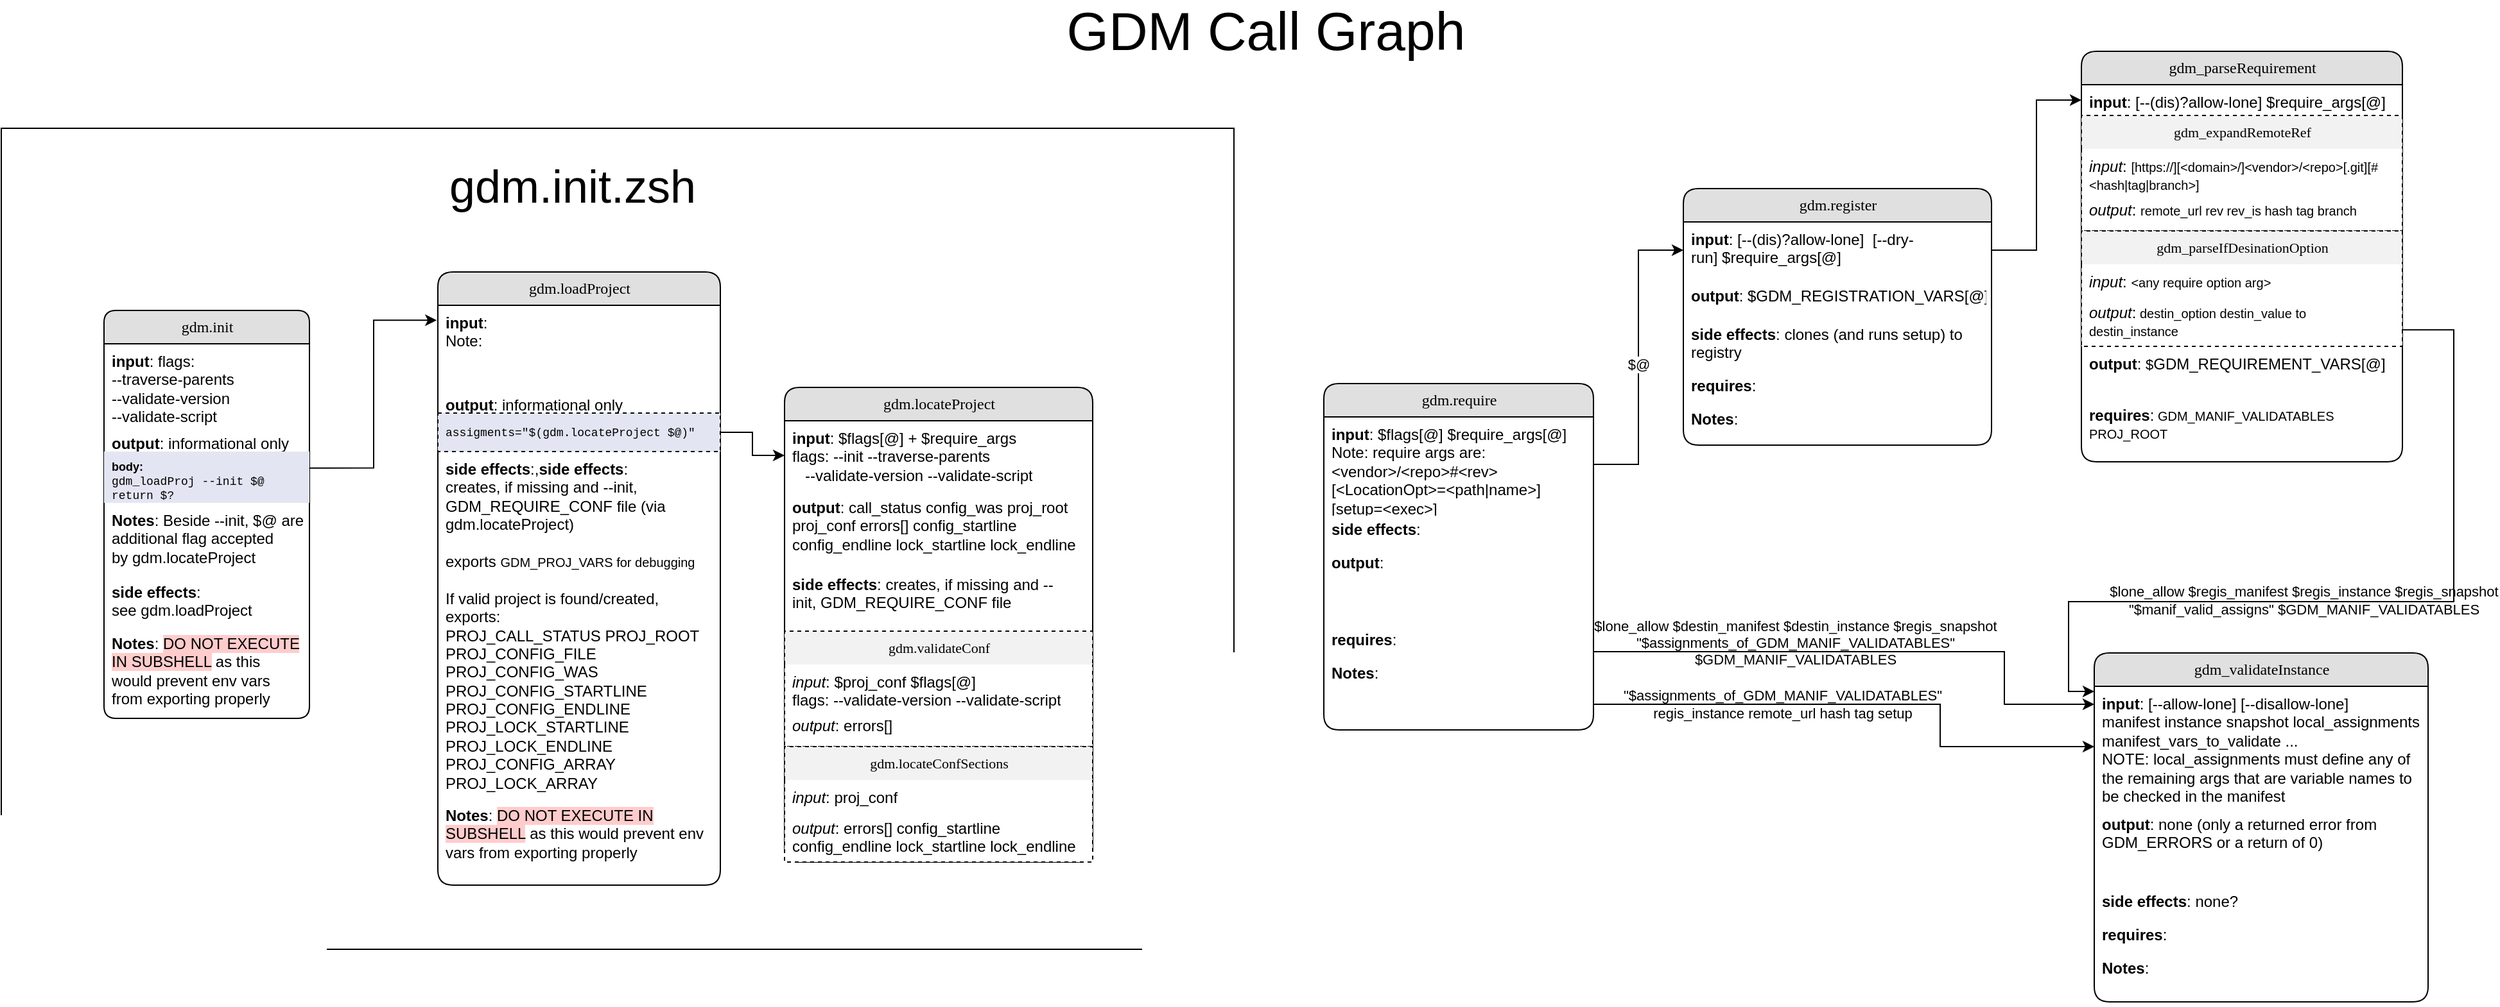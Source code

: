 <mxfile version="21.1.2" type="device">
  <diagram name="Page-1" id="5d7acffa-a066-3a61-03fe-96351882024d">
    <mxGraphModel dx="2012" dy="685" grid="1" gridSize="10" guides="1" tooltips="1" connect="1" arrows="1" fold="1" page="1" pageScale="1" pageWidth="1100" pageHeight="850" background="#ffffff" math="0" shadow="0">
      <root>
        <mxCell id="0" />
        <mxCell id="1" parent="0" />
        <mxCell id="AZiJ76leZRMekGIFPpnd-1" value="gdm_parseRequirement" style="swimlane;html=1;fontStyle=0;childLayout=stackLayout;horizontal=1;startSize=26;fillColor=#e0e0e0;horizontalStack=0;resizeParent=1;resizeLast=0;collapsible=1;marginBottom=0;swimlaneFillColor=#ffffff;align=center;rounded=1;shadow=0;comic=0;labelBackgroundColor=none;strokeWidth=1;fontFamily=Verdana;fontSize=12" parent="1" vertex="1">
          <mxGeometry x="620" y="60" width="250" height="320" as="geometry" />
        </mxCell>
        <mxCell id="AZiJ76leZRMekGIFPpnd-2" value="&lt;b&gt;input&lt;/b&gt;: [--(dis)?allow-lone&lt;span style=&quot;background-color: initial;&quot;&gt;] $require_args[@]&lt;/span&gt;" style="text;html=1;strokeColor=none;fillColor=none;spacingLeft=4;spacingRight=4;whiteSpace=wrap;overflow=hidden;rotatable=0;points=[[0,0.5],[1,0.5]];portConstraint=eastwest;" parent="AZiJ76leZRMekGIFPpnd-1" vertex="1">
          <mxGeometry y="26" width="250" height="24" as="geometry" />
        </mxCell>
        <mxCell id="AZiJ76leZRMekGIFPpnd-64" value="&lt;font style=&quot;font-size: 11px;&quot;&gt;gdm_expandRemoteRef&lt;/font&gt;" style="swimlane;html=1;fontStyle=0;childLayout=stackLayout;horizontal=1;startSize=26;fillColor=#F2F2F2;horizontalStack=0;resizeParent=1;resizeLast=0;collapsible=1;marginBottom=0;swimlaneFillColor=default;align=center;rounded=0;shadow=0;comic=0;labelBackgroundColor=none;strokeWidth=1;fontFamily=Verdana;fontSize=12;glass=0;swimlaneLine=0;strokeColor=default;dashed=1;" parent="AZiJ76leZRMekGIFPpnd-1" vertex="1">
          <mxGeometry y="50" width="250" height="90" as="geometry">
            <mxRectangle y="60" width="250" height="30" as="alternateBounds" />
          </mxGeometry>
        </mxCell>
        <mxCell id="AZiJ76leZRMekGIFPpnd-65" value="&lt;span style=&quot;border-color: var(--border-color);&quot;&gt;&lt;i&gt;input&lt;/i&gt;&lt;/span&gt;:&amp;nbsp;&lt;font style=&quot;border-color: var(--border-color); font-size: 10px;&quot;&gt;[https://][&amp;lt;domain&amp;gt;/]&amp;lt;vendor&amp;gt;/&amp;lt;repo&amp;gt;[.git][#&amp;lt;hash|tag|branch&amp;gt;]&amp;nbsp;&lt;/font&gt;" style="text;html=1;strokeColor=none;fillColor=none;spacingLeft=4;spacingRight=4;whiteSpace=wrap;overflow=hidden;rotatable=0;points=[[0,0.5],[1,0.5]];portConstraint=eastwest;" parent="AZiJ76leZRMekGIFPpnd-64" vertex="1">
          <mxGeometry y="26" width="250" height="34" as="geometry" />
        </mxCell>
        <mxCell id="AZiJ76leZRMekGIFPpnd-66" value="&lt;i&gt;output&lt;/i&gt;:&amp;nbsp;&lt;font style=&quot;font-size: 10px;&quot;&gt;remote_url rev rev_is hash tag branch&lt;/font&gt;&amp;nbsp;" style="text;html=1;strokeColor=none;fillColor=none;spacingLeft=4;spacingRight=4;whiteSpace=wrap;overflow=hidden;rotatable=0;points=[[0,0.5],[1,0.5]];portConstraint=eastwest;" parent="AZiJ76leZRMekGIFPpnd-64" vertex="1">
          <mxGeometry y="60" width="250" height="20" as="geometry" />
        </mxCell>
        <mxCell id="AZiJ76leZRMekGIFPpnd-67" value="&lt;font style=&quot;font-size: 11px;&quot;&gt;gdm_parseIfDesinationOption&lt;/font&gt;" style="swimlane;html=1;fontStyle=0;childLayout=stackLayout;horizontal=1;startSize=26;fillColor=#F2F2F2;horizontalStack=0;resizeParent=1;resizeLast=0;collapsible=1;marginBottom=0;swimlaneFillColor=#ffffff;align=center;rounded=0;shadow=0;comic=0;labelBackgroundColor=none;strokeWidth=1;fontFamily=Verdana;fontSize=12;swimlaneLine=0;strokeColor=default;dashed=1;" parent="AZiJ76leZRMekGIFPpnd-1" vertex="1">
          <mxGeometry y="140" width="250" height="90" as="geometry" />
        </mxCell>
        <mxCell id="AZiJ76leZRMekGIFPpnd-68" value="&lt;span style=&quot;border-color: var(--border-color);&quot;&gt;&lt;i style=&quot;&quot;&gt;input&lt;/i&gt;&lt;/span&gt;: &lt;font style=&quot;font-size: 10px;&quot;&gt;&amp;lt;any require option arg&amp;gt;&lt;font style=&quot;border-color: var(--border-color); font-size: 10px;&quot;&gt;&amp;nbsp;&lt;/font&gt;&lt;/font&gt;" style="text;html=1;strokeColor=none;fillColor=none;spacingLeft=4;spacingRight=4;whiteSpace=wrap;overflow=hidden;rotatable=0;points=[[0,0.5],[1,0.5]];portConstraint=eastwest;" parent="AZiJ76leZRMekGIFPpnd-67" vertex="1">
          <mxGeometry y="26" width="250" height="24" as="geometry" />
        </mxCell>
        <mxCell id="AZiJ76leZRMekGIFPpnd-69" value="&lt;i style=&quot;&quot;&gt;output&lt;/i&gt;:&lt;font style=&quot;background-color: initial; font-size: 10px;&quot;&gt;&amp;nbsp;destin_option destin_value to destin_instance&lt;/font&gt;&lt;span style=&quot;background-color: initial;&quot;&gt;&amp;nbsp;&lt;/span&gt;" style="text;html=1;strokeColor=none;fillColor=none;spacingLeft=4;spacingRight=4;whiteSpace=wrap;overflow=hidden;rotatable=0;points=[[0,0.5],[1,0.5]];portConstraint=eastwest;" parent="AZiJ76leZRMekGIFPpnd-67" vertex="1">
          <mxGeometry y="50" width="250" height="40" as="geometry" />
        </mxCell>
        <mxCell id="AZiJ76leZRMekGIFPpnd-3" value="&lt;b&gt;output&lt;/b&gt;: &lt;span style=&quot;font-size: 11px;&quot;&gt;$&lt;/span&gt;GDM_REQUIREMENT_VARS&lt;span style=&quot;background-color: initial;&quot;&gt;[@]&lt;/span&gt;" style="text;html=1;strokeColor=none;fillColor=none;spacingLeft=4;spacingRight=4;whiteSpace=wrap;overflow=hidden;rotatable=0;points=[[0,0.5],[1,0.5]];portConstraint=eastwest;" parent="AZiJ76leZRMekGIFPpnd-1" vertex="1">
          <mxGeometry y="230" width="250" height="40" as="geometry" />
        </mxCell>
        <mxCell id="AZiJ76leZRMekGIFPpnd-5" value="&lt;b&gt;requires&lt;/b&gt;:&lt;font style=&quot;font-size: 10px;&quot;&gt;&amp;nbsp;GDM_MANIF_VALIDATABLES&amp;nbsp;&lt;br&gt;PROJ_ROOT&lt;br&gt;&lt;/font&gt;" style="text;html=1;strokeColor=none;fillColor=none;spacingLeft=4;spacingRight=4;whiteSpace=wrap;overflow=hidden;rotatable=0;points=[[0,0.5],[1,0.5]];portConstraint=eastwest;" parent="AZiJ76leZRMekGIFPpnd-1" vertex="1">
          <mxGeometry y="270" width="250" height="40" as="geometry" />
        </mxCell>
        <mxCell id="AZiJ76leZRMekGIFPpnd-7" value="gdm_validateInstance" style="swimlane;html=1;fontStyle=0;childLayout=stackLayout;horizontal=1;startSize=26;fillColor=#e0e0e0;horizontalStack=0;resizeParent=1;resizeLast=0;collapsible=1;marginBottom=0;swimlaneFillColor=#ffffff;align=center;rounded=1;shadow=0;comic=0;labelBackgroundColor=none;strokeWidth=1;fontFamily=Verdana;fontSize=12" parent="1" vertex="1">
          <mxGeometry x="630" y="529" width="260" height="272" as="geometry" />
        </mxCell>
        <mxCell id="AZiJ76leZRMekGIFPpnd-8" value="&lt;b&gt;input&lt;/b&gt;:&amp;nbsp;[--allow-lone] [--disallow-lone] manifest&amp;nbsp;instance snapshot local_assignments manifest_vars_to_validate ...&lt;br&gt;NOTE: local_assignments must&amp;nbsp;define&amp;nbsp;any of the remaining args that are variable names to be checked in the manifest" style="text;html=1;strokeColor=none;fillColor=none;spacingLeft=4;spacingRight=4;whiteSpace=wrap;overflow=hidden;rotatable=0;points=[[0,0.5],[1,0.5]];portConstraint=eastwest;" parent="AZiJ76leZRMekGIFPpnd-7" vertex="1">
          <mxGeometry y="26" width="260" height="94" as="geometry" />
        </mxCell>
        <mxCell id="AZiJ76leZRMekGIFPpnd-9" value="&lt;b&gt;output&lt;/b&gt;: none (only a returned error from GDM_ERRORS or a return of 0&lt;span style=&quot;background-color: initial;&quot;&gt;)&lt;/span&gt;" style="text;html=1;strokeColor=none;fillColor=none;spacingLeft=4;spacingRight=4;whiteSpace=wrap;overflow=hidden;rotatable=0;points=[[0,0.5],[1,0.5]];portConstraint=eastwest;" parent="AZiJ76leZRMekGIFPpnd-7" vertex="1">
          <mxGeometry y="120" width="260" height="60" as="geometry" />
        </mxCell>
        <mxCell id="AZiJ76leZRMekGIFPpnd-10" value="&lt;b&gt;side effects&lt;/b&gt;: none?" style="text;html=1;strokeColor=none;fillColor=none;spacingLeft=4;spacingRight=4;whiteSpace=wrap;overflow=hidden;rotatable=0;points=[[0,0.5],[1,0.5]];portConstraint=eastwest;" parent="AZiJ76leZRMekGIFPpnd-7" vertex="1">
          <mxGeometry y="180" width="260" height="26" as="geometry" />
        </mxCell>
        <mxCell id="AZiJ76leZRMekGIFPpnd-11" value="&lt;b&gt;requires&lt;/b&gt;:&amp;nbsp;" style="text;html=1;strokeColor=none;fillColor=none;spacingLeft=4;spacingRight=4;whiteSpace=wrap;overflow=hidden;rotatable=0;points=[[0,0.5],[1,0.5]];portConstraint=eastwest;" parent="AZiJ76leZRMekGIFPpnd-7" vertex="1">
          <mxGeometry y="206" width="260" height="26" as="geometry" />
        </mxCell>
        <mxCell id="AZiJ76leZRMekGIFPpnd-12" value="&lt;b&gt;Notes&lt;/b&gt;:" style="text;html=1;strokeColor=none;fillColor=none;spacingLeft=4;spacingRight=4;whiteSpace=wrap;overflow=hidden;rotatable=0;points=[[0,0.5],[1,0.5]];portConstraint=eastwest;" parent="AZiJ76leZRMekGIFPpnd-7" vertex="1">
          <mxGeometry y="232" width="260" height="40" as="geometry" />
        </mxCell>
        <mxCell id="AZiJ76leZRMekGIFPpnd-13" value="gdm.require" style="swimlane;html=1;fontStyle=0;childLayout=stackLayout;horizontal=1;startSize=26;fillColor=#e0e0e0;horizontalStack=0;resizeParent=1;resizeLast=0;collapsible=1;marginBottom=0;swimlaneFillColor=#ffffff;align=center;rounded=1;shadow=0;comic=0;labelBackgroundColor=none;strokeWidth=1;fontFamily=Verdana;fontSize=12" parent="1" vertex="1">
          <mxGeometry x="30" y="319" width="210" height="270" as="geometry" />
        </mxCell>
        <mxCell id="AZiJ76leZRMekGIFPpnd-14" value="&lt;b&gt;input&lt;/b&gt;: $flags[@] $require_args[@]&lt;br&gt;Note: require args are:&amp;lt;vendor&amp;gt;/&amp;lt;repo&amp;gt;#&amp;lt;rev&amp;gt; [&amp;lt;LocationOpt&amp;gt;=&amp;lt;path|name&amp;gt;] [setup=&amp;lt;exec&amp;gt;]" style="text;html=1;strokeColor=none;fillColor=none;spacingLeft=4;spacingRight=4;whiteSpace=wrap;overflow=hidden;rotatable=0;points=[[0,0.5],[1,0.5]];portConstraint=eastwest;" parent="AZiJ76leZRMekGIFPpnd-13" vertex="1">
          <mxGeometry y="26" width="210" height="74" as="geometry" />
        </mxCell>
        <mxCell id="AZiJ76leZRMekGIFPpnd-15" value="&lt;b&gt;side effects&lt;/b&gt;:" style="text;html=1;strokeColor=none;fillColor=none;spacingLeft=4;spacingRight=4;whiteSpace=wrap;overflow=hidden;rotatable=0;points=[[0,0.5],[1,0.5]];portConstraint=eastwest;" parent="AZiJ76leZRMekGIFPpnd-13" vertex="1">
          <mxGeometry y="100" width="210" height="26" as="geometry" />
        </mxCell>
        <mxCell id="AZiJ76leZRMekGIFPpnd-16" value="&lt;b&gt;output&lt;/b&gt;:&amp;nbsp;" style="text;html=1;strokeColor=none;fillColor=none;spacingLeft=4;spacingRight=4;whiteSpace=wrap;overflow=hidden;rotatable=0;points=[[0,0.5],[1,0.5]];portConstraint=eastwest;" parent="AZiJ76leZRMekGIFPpnd-13" vertex="1">
          <mxGeometry y="126" width="210" height="60" as="geometry" />
        </mxCell>
        <mxCell id="AZiJ76leZRMekGIFPpnd-17" value="&lt;b&gt;requires&lt;/b&gt;:" style="text;html=1;strokeColor=none;fillColor=none;spacingLeft=4;spacingRight=4;whiteSpace=wrap;overflow=hidden;rotatable=0;points=[[0,0.5],[1,0.5]];portConstraint=eastwest;" parent="AZiJ76leZRMekGIFPpnd-13" vertex="1">
          <mxGeometry y="186" width="210" height="26" as="geometry" />
        </mxCell>
        <mxCell id="AZiJ76leZRMekGIFPpnd-18" value="&lt;b&gt;Notes&lt;/b&gt;:&amp;nbsp;" style="text;html=1;strokeColor=none;fillColor=none;spacingLeft=4;spacingRight=4;whiteSpace=wrap;overflow=hidden;rotatable=0;points=[[0,0.5],[1,0.5]];portConstraint=eastwest;" parent="AZiJ76leZRMekGIFPpnd-13" vertex="1">
          <mxGeometry y="212" width="210" height="56" as="geometry" />
        </mxCell>
        <mxCell id="AZiJ76leZRMekGIFPpnd-19" value="gdm.register" style="swimlane;html=1;fontStyle=0;childLayout=stackLayout;horizontal=1;startSize=26;fillColor=#e0e0e0;horizontalStack=0;resizeParent=1;resizeLast=0;collapsible=1;marginBottom=0;swimlaneFillColor=#ffffff;align=center;rounded=1;shadow=0;comic=0;labelBackgroundColor=none;strokeWidth=1;fontFamily=Verdana;fontSize=12" parent="1" vertex="1">
          <mxGeometry x="310" y="167" width="240" height="200" as="geometry" />
        </mxCell>
        <mxCell id="AZiJ76leZRMekGIFPpnd-20" value="&lt;b&gt;input&lt;/b&gt;: [--(dis)?allow-lone]&amp;nbsp; [--dry-run]&lt;span style=&quot;background-color: initial;&quot;&gt;&amp;nbsp;$require_args[@]&lt;/span&gt;" style="text;html=1;strokeColor=none;fillColor=none;spacingLeft=4;spacingRight=4;whiteSpace=wrap;overflow=hidden;rotatable=0;points=[[0,0.5],[1,0.5]];portConstraint=eastwest;" parent="AZiJ76leZRMekGIFPpnd-19" vertex="1">
          <mxGeometry y="26" width="240" height="44" as="geometry" />
        </mxCell>
        <mxCell id="AZiJ76leZRMekGIFPpnd-21" value="&lt;b&gt;output&lt;/b&gt;:&amp;nbsp;$GDM_REGISTRATION_VARS[@]" style="text;html=1;strokeColor=none;fillColor=none;spacingLeft=4;spacingRight=4;whiteSpace=wrap;overflow=hidden;rotatable=0;points=[[0,0.5],[1,0.5]];portConstraint=eastwest;" parent="AZiJ76leZRMekGIFPpnd-19" vertex="1">
          <mxGeometry y="70" width="240" height="30" as="geometry" />
        </mxCell>
        <mxCell id="AZiJ76leZRMekGIFPpnd-23" value="&lt;b&gt;side effects&lt;/b&gt;: clones (and runs setup) to registry&amp;nbsp;" style="text;html=1;strokeColor=none;fillColor=none;spacingLeft=4;spacingRight=4;whiteSpace=wrap;overflow=hidden;rotatable=0;points=[[0,0.5],[1,0.5]];portConstraint=eastwest;" parent="AZiJ76leZRMekGIFPpnd-19" vertex="1">
          <mxGeometry y="100" width="240" height="40" as="geometry" />
        </mxCell>
        <mxCell id="AZiJ76leZRMekGIFPpnd-24" value="&lt;b&gt;requires&lt;/b&gt;:" style="text;html=1;strokeColor=none;fillColor=none;spacingLeft=4;spacingRight=4;whiteSpace=wrap;overflow=hidden;rotatable=0;points=[[0,0.5],[1,0.5]];portConstraint=eastwest;" parent="AZiJ76leZRMekGIFPpnd-19" vertex="1">
          <mxGeometry y="140" width="240" height="26" as="geometry" />
        </mxCell>
        <mxCell id="AZiJ76leZRMekGIFPpnd-25" value="&lt;b&gt;Notes&lt;/b&gt;:&amp;nbsp;" style="text;html=1;strokeColor=none;fillColor=none;spacingLeft=4;spacingRight=4;whiteSpace=wrap;overflow=hidden;rotatable=0;points=[[0,0.5],[1,0.5]];portConstraint=eastwest;" parent="AZiJ76leZRMekGIFPpnd-19" vertex="1">
          <mxGeometry y="166" width="240" height="34" as="geometry" />
        </mxCell>
        <mxCell id="AZiJ76leZRMekGIFPpnd-26" style="edgeStyle=orthogonalEdgeStyle;rounded=0;orthogonalLoop=1;jettySize=auto;html=1;exitX=1;exitY=0.5;exitDx=0;exitDy=0;entryX=0;entryY=0.5;entryDx=0;entryDy=0;" parent="1" source="AZiJ76leZRMekGIFPpnd-20" target="AZiJ76leZRMekGIFPpnd-2" edge="1">
          <mxGeometry relative="1" as="geometry" />
        </mxCell>
        <mxCell id="AZiJ76leZRMekGIFPpnd-27" style="edgeStyle=orthogonalEdgeStyle;rounded=0;orthogonalLoop=1;jettySize=auto;html=1;exitX=1;exitY=0.5;exitDx=0;exitDy=0;entryX=0;entryY=0.5;entryDx=0;entryDy=0;" parent="1" source="AZiJ76leZRMekGIFPpnd-14" target="AZiJ76leZRMekGIFPpnd-20" edge="1">
          <mxGeometry relative="1" as="geometry" />
        </mxCell>
        <mxCell id="AZiJ76leZRMekGIFPpnd-28" value="$@" style="edgeLabel;html=1;align=center;verticalAlign=middle;resizable=0;points=[];" parent="AZiJ76leZRMekGIFPpnd-27" vertex="1" connectable="0">
          <mxGeometry x="-0.651" y="-7" relative="1" as="geometry">
            <mxPoint x="-7" y="-72" as="offset" />
          </mxGeometry>
        </mxCell>
        <mxCell id="AZiJ76leZRMekGIFPpnd-29" style="edgeStyle=orthogonalEdgeStyle;rounded=0;orthogonalLoop=1;jettySize=auto;html=1;exitX=1;exitY=0.5;exitDx=0;exitDy=0;entryX=0;entryY=0.149;entryDx=0;entryDy=0;entryPerimeter=0;" parent="1" source="AZiJ76leZRMekGIFPpnd-17" target="AZiJ76leZRMekGIFPpnd-8" edge="1">
          <mxGeometry relative="1" as="geometry">
            <Array as="points">
              <mxPoint x="560" y="528" />
              <mxPoint x="560" y="569" />
            </Array>
          </mxGeometry>
        </mxCell>
        <mxCell id="AZiJ76leZRMekGIFPpnd-30" value="$lone_allow $destin_manifest $destin_instance $regis_snapshot &lt;br&gt;&quot;$assignments_of_GDM_MANIF_VALIDATABLES&quot; &lt;br&gt;$GDM_MANIF_VALIDATABLES" style="edgeLabel;html=1;align=center;verticalAlign=middle;resizable=0;points=[];labelBackgroundColor=none;" parent="AZiJ76leZRMekGIFPpnd-29" vertex="1" connectable="0">
          <mxGeometry x="-0.519" relative="1" as="geometry">
            <mxPoint x="61" y="-7" as="offset" />
          </mxGeometry>
        </mxCell>
        <mxCell id="AZiJ76leZRMekGIFPpnd-31" style="edgeStyle=orthogonalEdgeStyle;rounded=0;orthogonalLoop=1;jettySize=auto;html=1;entryX=0;entryY=0.043;entryDx=0;entryDy=0;entryPerimeter=0;exitX=0.998;exitY=0.677;exitDx=0;exitDy=0;exitPerimeter=0;" parent="1" source="AZiJ76leZRMekGIFPpnd-69" target="AZiJ76leZRMekGIFPpnd-8" edge="1">
          <mxGeometry relative="1" as="geometry">
            <mxPoint x="860" y="249" as="sourcePoint" />
            <Array as="points">
              <mxPoint x="910" y="489" />
              <mxPoint x="610" y="489" />
              <mxPoint x="610" y="559" />
            </Array>
          </mxGeometry>
        </mxCell>
        <mxCell id="AZiJ76leZRMekGIFPpnd-60" value="$lone_allow $regis_manifest $regis_instance $regis_snapshot &lt;br&gt;&quot;$manif_valid_assigns&quot;&amp;nbsp;$GDM_MANIF_VALIDATABLES" style="edgeLabel;html=1;align=center;verticalAlign=middle;resizable=0;points=[];labelBackgroundColor=none;" parent="AZiJ76leZRMekGIFPpnd-31" vertex="1" connectable="0">
          <mxGeometry x="0.15" y="-1" relative="1" as="geometry">
            <mxPoint as="offset" />
          </mxGeometry>
        </mxCell>
        <mxCell id="AZiJ76leZRMekGIFPpnd-32" style="edgeStyle=orthogonalEdgeStyle;rounded=0;orthogonalLoop=1;jettySize=auto;html=1;exitX=1;exitY=0.5;exitDx=0;exitDy=0;entryX=0;entryY=0.5;entryDx=0;entryDy=0;" parent="1" source="AZiJ76leZRMekGIFPpnd-18" target="AZiJ76leZRMekGIFPpnd-8" edge="1">
          <mxGeometry relative="1" as="geometry">
            <Array as="points">
              <mxPoint x="510" y="569" />
              <mxPoint x="510" y="602" />
            </Array>
          </mxGeometry>
        </mxCell>
        <mxCell id="AZiJ76leZRMekGIFPpnd-33" value="&lt;span style=&quot;&quot;&gt;&quot;$assignments_of_GDM_MANIF_VALIDATABLES&quot;&lt;/span&gt;&lt;br style=&quot;border-color: var(--border-color);&quot;&gt;regis_instance remote_url hash tag setup" style="edgeLabel;html=1;align=center;verticalAlign=middle;resizable=0;points=[];labelBackgroundColor=none;" parent="AZiJ76leZRMekGIFPpnd-32" vertex="1" connectable="0">
          <mxGeometry x="-0.558" y="2" relative="1" as="geometry">
            <mxPoint x="61" y="2" as="offset" />
          </mxGeometry>
        </mxCell>
        <mxCell id="AZiJ76leZRMekGIFPpnd-38" value="&lt;span style=&quot;font-size: 42px;&quot;&gt;GDM Call Graph&lt;/span&gt;" style="text;html=1;strokeColor=none;fillColor=none;align=center;verticalAlign=middle;whiteSpace=wrap;rounded=0;" parent="1" vertex="1">
          <mxGeometry x="-180" y="30" width="330" height="30" as="geometry" />
        </mxCell>
        <mxCell id="VWj8lnTXbPIEUd7eUML7-1" value="gdm.init" style="swimlane;html=1;fontStyle=0;childLayout=stackLayout;horizontal=1;startSize=26;fillColor=#e0e0e0;horizontalStack=0;resizeParent=1;resizeLast=0;collapsible=1;marginBottom=0;swimlaneFillColor=#ffffff;align=center;rounded=1;shadow=0;comic=0;labelBackgroundColor=none;strokeWidth=1;fontFamily=Verdana;fontSize=12;arcSize=12;" parent="1" vertex="1">
          <mxGeometry x="-920" y="262" width="160" height="318" as="geometry" />
        </mxCell>
        <mxCell id="VWj8lnTXbPIEUd7eUML7-75" value="&lt;b&gt;input&lt;/b&gt;:&amp;nbsp;flags:&amp;nbsp;&lt;br&gt;--traverse-parents &lt;br&gt;--validate-version &lt;br&gt;--validate-script" style="text;html=1;strokeColor=none;fillColor=none;spacingLeft=4;spacingRight=4;whiteSpace=wrap;overflow=hidden;rotatable=0;points=[[0,0.5],[1,0.5]];portConstraint=eastwest;" parent="VWj8lnTXbPIEUd7eUML7-1" vertex="1">
          <mxGeometry y="26" width="160" height="64" as="geometry" />
        </mxCell>
        <mxCell id="VWj8lnTXbPIEUd7eUML7-68" value="&lt;b&gt;output&lt;/b&gt;: informational only" style="text;html=1;strokeColor=none;fillColor=none;spacingLeft=4;spacingRight=4;whiteSpace=wrap;overflow=hidden;rotatable=0;points=[[0,0.5],[1,0.5]];portConstraint=eastwest;" parent="VWj8lnTXbPIEUd7eUML7-1" vertex="1">
          <mxGeometry y="90" width="160" height="20" as="geometry" />
        </mxCell>
        <mxCell id="VWj8lnTXbPIEUd7eUML7-2" value="&lt;div style=&quot;font-size: 9px;&quot;&gt;&lt;font style=&quot;font-size: 9px;&quot;&gt;&lt;font face=&quot;Helvetica&quot;&gt;&lt;b&gt;body:&lt;/b&gt;&lt;/font&gt;&lt;br&gt;gdm_loadProj --init $@&lt;/font&gt;&lt;/div&gt;&lt;div style=&quot;font-size: 9px;&quot;&gt;&lt;font style=&quot;font-size: 9px;&quot;&gt;return $?&lt;/font&gt;&lt;/div&gt;" style="text;html=1;strokeColor=none;fillColor=#E3E6F2;spacingLeft=4;spacingRight=4;whiteSpace=wrap;overflow=hidden;rotatable=0;points=[[0,0.5],[1,0.5]];portConstraint=eastwest;fontSize=9;fontFamily=Courier New;" parent="VWj8lnTXbPIEUd7eUML7-1" vertex="1">
          <mxGeometry y="110" width="160" height="40" as="geometry" />
        </mxCell>
        <mxCell id="VWj8lnTXbPIEUd7eUML7-32" value="&lt;b&gt;Notes&lt;/b&gt;: Beside --init, $@ are additional flag accepted by&amp;nbsp;gdm.locateProject&amp;nbsp;" style="text;html=1;strokeColor=none;fillColor=none;spacingLeft=4;spacingRight=4;whiteSpace=wrap;overflow=hidden;rotatable=0;points=[[0,0.5],[1,0.5]];portConstraint=eastwest;" parent="VWj8lnTXbPIEUd7eUML7-1" vertex="1">
          <mxGeometry y="150" width="160" height="56" as="geometry" />
        </mxCell>
        <mxCell id="VWj8lnTXbPIEUd7eUML7-73" value="&lt;b&gt;side effects&lt;/b&gt;: see&amp;nbsp;gdm.loadProject" style="text;html=1;strokeColor=none;fillColor=none;spacingLeft=4;spacingRight=4;whiteSpace=wrap;overflow=hidden;rotatable=0;points=[[0,0.5],[1,0.5]];portConstraint=eastwest;" parent="VWj8lnTXbPIEUd7eUML7-1" vertex="1">
          <mxGeometry y="206" width="160" height="40" as="geometry" />
        </mxCell>
        <mxCell id="VWj8lnTXbPIEUd7eUML7-77" value="&lt;b&gt;Notes&lt;/b&gt;: &lt;span style=&quot;background-color: rgb(255, 204, 204);&quot;&gt;DO NOT EXECUTE IN SUBSHELL&lt;/span&gt; as this would prevent env vars from exporting properly" style="text;html=1;strokeColor=none;fillColor=none;spacingLeft=4;spacingRight=4;whiteSpace=wrap;overflow=hidden;rotatable=0;points=[[0,0.5],[1,0.5]];portConstraint=eastwest;" parent="VWj8lnTXbPIEUd7eUML7-1" vertex="1">
          <mxGeometry y="246" width="160" height="64" as="geometry" />
        </mxCell>
        <mxCell id="VWj8lnTXbPIEUd7eUML7-10" value="gdm.loadProject" style="swimlane;html=1;fontStyle=0;childLayout=stackLayout;horizontal=1;startSize=26;fillColor=#e0e0e0;horizontalStack=0;resizeParent=1;resizeLast=0;collapsible=1;marginBottom=0;swimlaneFillColor=#ffffff;align=center;rounded=1;shadow=0;comic=0;labelBackgroundColor=none;strokeWidth=1;fontFamily=Verdana;fontSize=12" parent="1" vertex="1">
          <mxGeometry x="-660" y="232" width="220" height="478" as="geometry" />
        </mxCell>
        <mxCell id="VWj8lnTXbPIEUd7eUML7-11" value="&lt;b&gt;input&lt;/b&gt;:&amp;nbsp;&lt;br&gt;Note:&amp;nbsp;" style="text;html=1;strokeColor=none;fillColor=none;spacingLeft=4;spacingRight=4;whiteSpace=wrap;overflow=hidden;rotatable=0;points=[[0,0.5],[1,0.5]];portConstraint=eastwest;" parent="VWj8lnTXbPIEUd7eUML7-10" vertex="1">
          <mxGeometry y="26" width="220" height="64" as="geometry" />
        </mxCell>
        <mxCell id="VWj8lnTXbPIEUd7eUML7-13" value="&lt;b&gt;output&lt;/b&gt;: informational only" style="text;html=1;strokeColor=none;fillColor=none;spacingLeft=4;spacingRight=4;whiteSpace=wrap;overflow=hidden;rotatable=0;points=[[0,0.5],[1,0.5]];portConstraint=eastwest;" parent="VWj8lnTXbPIEUd7eUML7-10" vertex="1">
          <mxGeometry y="90" width="220" height="20" as="geometry" />
        </mxCell>
        <mxCell id="VWj8lnTXbPIEUd7eUML7-69" value="&lt;font face=&quot;Courier New&quot; style=&quot;font-size: 9px;&quot;&gt;assigments=&quot;$(gdm.locateProject $@)&quot;&amp;nbsp;&lt;/font&gt;" style="text;html=1;strokeColor=default;fillColor=#E3E6F2;spacingLeft=4;spacingRight=4;whiteSpace=wrap;overflow=hidden;rotatable=0;points=[[0,0.5],[1,0.5]];portConstraint=eastwest;dashed=1;" parent="VWj8lnTXbPIEUd7eUML7-10" vertex="1">
          <mxGeometry y="110" width="220" height="30" as="geometry" />
        </mxCell>
        <mxCell id="VWj8lnTXbPIEUd7eUML7-12" value="&lt;b&gt;side effects&lt;/b&gt;:,&lt;b style=&quot;border-color: var(--border-color);&quot;&gt;side effects&lt;/b&gt;:&lt;br style=&quot;border-color: var(--border-color);&quot;&gt;creates,&amp;nbsp;if missing and --init,&amp;nbsp;&lt;br&gt;GDM_REQUIRE_CONF&amp;nbsp;file (via gdm.locateProject)&lt;br&gt;&lt;br&gt;exports&amp;nbsp;&lt;font style=&quot;font-size: 10px;&quot;&gt;GDM_PROJ_VARS for debugging&lt;/font&gt;&lt;br&gt;&lt;br style=&quot;border-color: var(--border-color);&quot;&gt;If valid project is found/created, exports:&amp;nbsp;&lt;br style=&quot;border-color: var(--border-color);&quot;&gt;PROJ_CALL_STATUS PROJ_ROOT PROJ_CONFIG_FILE PROJ_CONFIG_WAS PROJ_CONFIG_STARTLINE PROJ_CONFIG_ENDLINE PROJ_LOCK_STARTLINE PROJ_LOCK_ENDLINE PROJ_CONFIG_ARRAY PROJ_LOCK_ARRAY" style="text;html=1;strokeColor=none;fillColor=none;spacingLeft=4;spacingRight=4;whiteSpace=wrap;overflow=hidden;rotatable=0;points=[[0,0.5],[1,0.5]];portConstraint=eastwest;" parent="VWj8lnTXbPIEUd7eUML7-10" vertex="1">
          <mxGeometry y="140" width="220" height="270" as="geometry" />
        </mxCell>
        <mxCell id="VWj8lnTXbPIEUd7eUML7-76" value="&lt;b&gt;Notes&lt;/b&gt;: &lt;span style=&quot;background-color: rgb(255, 204, 204);&quot;&gt;DO NOT EXECUTE IN SUBSHELL&lt;/span&gt; as this would prevent env vars from exporting properly" style="text;html=1;strokeColor=none;fillColor=none;spacingLeft=4;spacingRight=4;whiteSpace=wrap;overflow=hidden;rotatable=0;points=[[0,0.5],[1,0.5]];portConstraint=eastwest;" parent="VWj8lnTXbPIEUd7eUML7-10" vertex="1">
          <mxGeometry y="410" width="220" height="56" as="geometry" />
        </mxCell>
        <mxCell id="VWj8lnTXbPIEUd7eUML7-33" value="gdm.locateProject" style="swimlane;html=1;fontStyle=0;childLayout=stackLayout;horizontal=1;startSize=26;fillColor=#e0e0e0;horizontalStack=0;resizeParent=1;resizeLast=0;collapsible=1;marginBottom=0;swimlaneFillColor=#ffffff;align=center;rounded=1;shadow=0;comic=0;labelBackgroundColor=none;strokeWidth=1;fontFamily=Verdana;fontSize=12" parent="1" vertex="1">
          <mxGeometry x="-390" y="322" width="240" height="370" as="geometry" />
        </mxCell>
        <mxCell id="VWj8lnTXbPIEUd7eUML7-34" value="&lt;b&gt;input&lt;/b&gt;: $flags[@] + $require_args&lt;br&gt;flags:&amp;nbsp;--init --traverse-parents &lt;br&gt;&amp;nbsp; &amp;nbsp;--validate-version --validate-script" style="text;html=1;strokeColor=none;fillColor=none;spacingLeft=4;spacingRight=4;whiteSpace=wrap;overflow=hidden;rotatable=0;points=[[0,0.5],[1,0.5]];portConstraint=eastwest;" parent="VWj8lnTXbPIEUd7eUML7-33" vertex="1">
          <mxGeometry y="26" width="240" height="54" as="geometry" />
        </mxCell>
        <mxCell id="VWj8lnTXbPIEUd7eUML7-35" value="&lt;b&gt;output&lt;/b&gt;: call_status config_was proj_root proj_conf errors[] config_startline config_endline lock_startline lock_endline" style="text;html=1;strokeColor=none;fillColor=none;spacingLeft=4;spacingRight=4;whiteSpace=wrap;overflow=hidden;rotatable=0;points=[[0,0.5],[1,0.5]];portConstraint=eastwest;" parent="VWj8lnTXbPIEUd7eUML7-33" vertex="1">
          <mxGeometry y="80" width="240" height="60" as="geometry" />
        </mxCell>
        <mxCell id="VWj8lnTXbPIEUd7eUML7-64" value="&lt;b&gt;side effects&lt;/b&gt;: creates,&amp;nbsp;if missing and --init,&amp;nbsp;GDM_REQUIRE_CONF file" style="text;html=1;strokeColor=none;fillColor=none;spacingLeft=4;spacingRight=4;whiteSpace=wrap;overflow=hidden;rotatable=0;points=[[0,0.5],[1,0.5]];portConstraint=eastwest;" parent="VWj8lnTXbPIEUd7eUML7-33" vertex="1">
          <mxGeometry y="140" width="240" height="50" as="geometry" />
        </mxCell>
        <mxCell id="VWj8lnTXbPIEUd7eUML7-61" value="&lt;font style=&quot;font-size: 11px;&quot;&gt;gdm.validateConf&lt;/font&gt;" style="swimlane;html=1;fontStyle=0;childLayout=stackLayout;horizontal=1;startSize=26;fillColor=#F2F2F2;horizontalStack=0;resizeParent=1;resizeLast=0;collapsible=1;marginBottom=0;swimlaneFillColor=default;align=center;rounded=0;shadow=0;comic=0;labelBackgroundColor=none;strokeWidth=1;fontFamily=Verdana;fontSize=12;glass=0;swimlaneLine=0;strokeColor=default;dashed=1;" parent="VWj8lnTXbPIEUd7eUML7-33" vertex="1">
          <mxGeometry y="190" width="240" height="90" as="geometry">
            <mxRectangle y="280" width="240" height="30" as="alternateBounds" />
          </mxGeometry>
        </mxCell>
        <mxCell id="VWj8lnTXbPIEUd7eUML7-62" value="&lt;span style=&quot;border-color: var(--border-color);&quot;&gt;&lt;i&gt;input&lt;/i&gt;&lt;/span&gt;: $proj_conf&amp;nbsp;$flags[@]&lt;br&gt;flags:&amp;nbsp;--validate-version&lt;span style=&quot;background-color: initial;&quot;&gt;&amp;nbsp;&lt;/span&gt;--validate-script" style="text;html=1;strokeColor=none;fillColor=none;spacingLeft=4;spacingRight=4;whiteSpace=wrap;overflow=hidden;rotatable=0;points=[[0,0.5],[1,0.5]];portConstraint=eastwest;" parent="VWj8lnTXbPIEUd7eUML7-61" vertex="1">
          <mxGeometry y="26" width="240" height="34" as="geometry" />
        </mxCell>
        <mxCell id="VWj8lnTXbPIEUd7eUML7-63" value="&lt;i&gt;output&lt;/i&gt;: errors[]&amp;nbsp;" style="text;html=1;strokeColor=none;fillColor=none;spacingLeft=4;spacingRight=4;whiteSpace=wrap;overflow=hidden;rotatable=0;points=[[0,0.5],[1,0.5]];portConstraint=eastwest;" parent="VWj8lnTXbPIEUd7eUML7-61" vertex="1">
          <mxGeometry y="60" width="240" height="20" as="geometry" />
        </mxCell>
        <mxCell id="VWj8lnTXbPIEUd7eUML7-40" value="&lt;font style=&quot;font-size: 11px;&quot;&gt;gdm.locateConfSections&lt;/font&gt;" style="swimlane;html=1;fontStyle=0;childLayout=stackLayout;horizontal=1;startSize=26;fillColor=#F2F2F2;horizontalStack=0;resizeParent=1;resizeLast=0;collapsible=1;marginBottom=0;swimlaneFillColor=default;align=center;rounded=0;shadow=0;comic=0;labelBackgroundColor=none;strokeWidth=1;fontFamily=Verdana;fontSize=12;glass=0;swimlaneLine=0;strokeColor=default;dashed=1;" parent="VWj8lnTXbPIEUd7eUML7-33" vertex="1">
          <mxGeometry y="280" width="240" height="90" as="geometry">
            <mxRectangle y="190" width="240" height="30" as="alternateBounds" />
          </mxGeometry>
        </mxCell>
        <mxCell id="VWj8lnTXbPIEUd7eUML7-41" value="&lt;span style=&quot;border-color: var(--border-color);&quot;&gt;&lt;i&gt;input&lt;/i&gt;&lt;/span&gt;:&amp;nbsp;proj_conf" style="text;html=1;strokeColor=none;fillColor=none;spacingLeft=4;spacingRight=4;whiteSpace=wrap;overflow=hidden;rotatable=0;points=[[0,0.5],[1,0.5]];portConstraint=eastwest;" parent="VWj8lnTXbPIEUd7eUML7-40" vertex="1">
          <mxGeometry y="26" width="240" height="24" as="geometry" />
        </mxCell>
        <mxCell id="VWj8lnTXbPIEUd7eUML7-42" value="&lt;i&gt;output&lt;/i&gt;:&lt;font style=&quot;&quot;&gt;&amp;nbsp;errors[] config_startline config_endline lock_startline lock_endline&lt;span style=&quot;font-size: 10px;&quot;&gt;&lt;br&gt;&lt;/span&gt;&lt;/font&gt;&amp;nbsp;" style="text;html=1;strokeColor=none;fillColor=none;spacingLeft=4;spacingRight=4;whiteSpace=wrap;overflow=hidden;rotatable=0;points=[[0,0.5],[1,0.5]];portConstraint=eastwest;" parent="VWj8lnTXbPIEUd7eUML7-40" vertex="1">
          <mxGeometry y="50" width="240" height="40" as="geometry" />
        </mxCell>
        <mxCell id="VWj8lnTXbPIEUd7eUML7-58" style="edgeStyle=orthogonalEdgeStyle;rounded=0;orthogonalLoop=1;jettySize=auto;html=1;exitX=0.999;exitY=0.321;exitDx=0;exitDy=0;entryX=-0.004;entryY=0.182;entryDx=0;entryDy=0;entryPerimeter=0;exitPerimeter=0;" parent="1" source="VWj8lnTXbPIEUd7eUML7-2" target="VWj8lnTXbPIEUd7eUML7-11" edge="1">
          <mxGeometry relative="1" as="geometry" />
        </mxCell>
        <mxCell id="VWj8lnTXbPIEUd7eUML7-59" style="edgeStyle=orthogonalEdgeStyle;rounded=0;orthogonalLoop=1;jettySize=auto;html=1;exitX=1;exitY=0.5;exitDx=0;exitDy=0;entryX=0;entryY=0.5;entryDx=0;entryDy=0;" parent="1" source="VWj8lnTXbPIEUd7eUML7-69" target="VWj8lnTXbPIEUd7eUML7-34" edge="1">
          <mxGeometry relative="1" as="geometry" />
        </mxCell>
        <mxCell id="VWj8lnTXbPIEUd7eUML7-71" value="&lt;font style=&quot;font-size: 36px;&quot;&gt;gdm.init.zsh&lt;/font&gt;" style="text;html=1;strokeColor=none;fillColor=none;align=center;verticalAlign=middle;whiteSpace=wrap;rounded=0;" parent="1" vertex="1">
          <mxGeometry x="-720" y="150" width="330" height="30" as="geometry" />
        </mxCell>
        <mxCell id="VWj8lnTXbPIEUd7eUML7-72" value="" style="endArrow=none;html=1;rounded=0;" parent="1" edge="1">
          <mxGeometry width="50" height="50" relative="1" as="geometry">
            <mxPoint x="-1000" y="760" as="sourcePoint" />
            <mxPoint x="-1000" y="760" as="targetPoint" />
            <Array as="points">
              <mxPoint x="-40" y="760" />
              <mxPoint x="-40" y="120" />
              <mxPoint x="-1000" y="120" />
            </Array>
          </mxGeometry>
        </mxCell>
      </root>
    </mxGraphModel>
  </diagram>
</mxfile>
